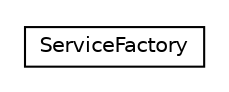 #!/usr/local/bin/dot
#
# Class diagram 
# Generated by UMLGraph version R5_6_6-8-g8d7759 (http://www.umlgraph.org/)
#

digraph G {
	edge [fontname="Helvetica",fontsize=10,labelfontname="Helvetica",labelfontsize=10];
	node [fontname="Helvetica",fontsize=10,shape=plaintext];
	nodesep=0.25;
	ranksep=0.5;
	// org.dayatang.ioc.spring.beans.ServiceFactory
	c2363 [label=<<table title="org.dayatang.ioc.spring.beans.ServiceFactory" border="0" cellborder="1" cellspacing="0" cellpadding="2" port="p" href="./ServiceFactory.html">
		<tr><td><table border="0" cellspacing="0" cellpadding="1">
<tr><td align="center" balign="center"> ServiceFactory </td></tr>
		</table></td></tr>
		</table>>, URL="./ServiceFactory.html", fontname="Helvetica", fontcolor="black", fontsize=10.0];
}

